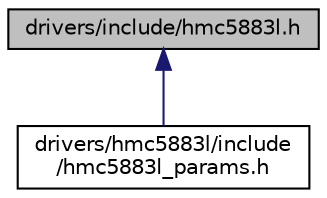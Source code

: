 digraph "drivers/include/hmc5883l.h"
{
 // LATEX_PDF_SIZE
  edge [fontname="Helvetica",fontsize="10",labelfontname="Helvetica",labelfontsize="10"];
  node [fontname="Helvetica",fontsize="10",shape=record];
  Node1 [label="drivers/include/hmc5883l.h",height=0.2,width=0.4,color="black", fillcolor="grey75", style="filled", fontcolor="black",tooltip=" "];
  Node1 -> Node2 [dir="back",color="midnightblue",fontsize="10",style="solid",fontname="Helvetica"];
  Node2 [label="drivers/hmc5883l/include\l/hmc5883l_params.h",height=0.2,width=0.4,color="black", fillcolor="white", style="filled",URL="$hmc5883l__params_8h.html",tooltip="Default configuration for the Honeywell HMC5883L 3-axis digital compass."];
}

